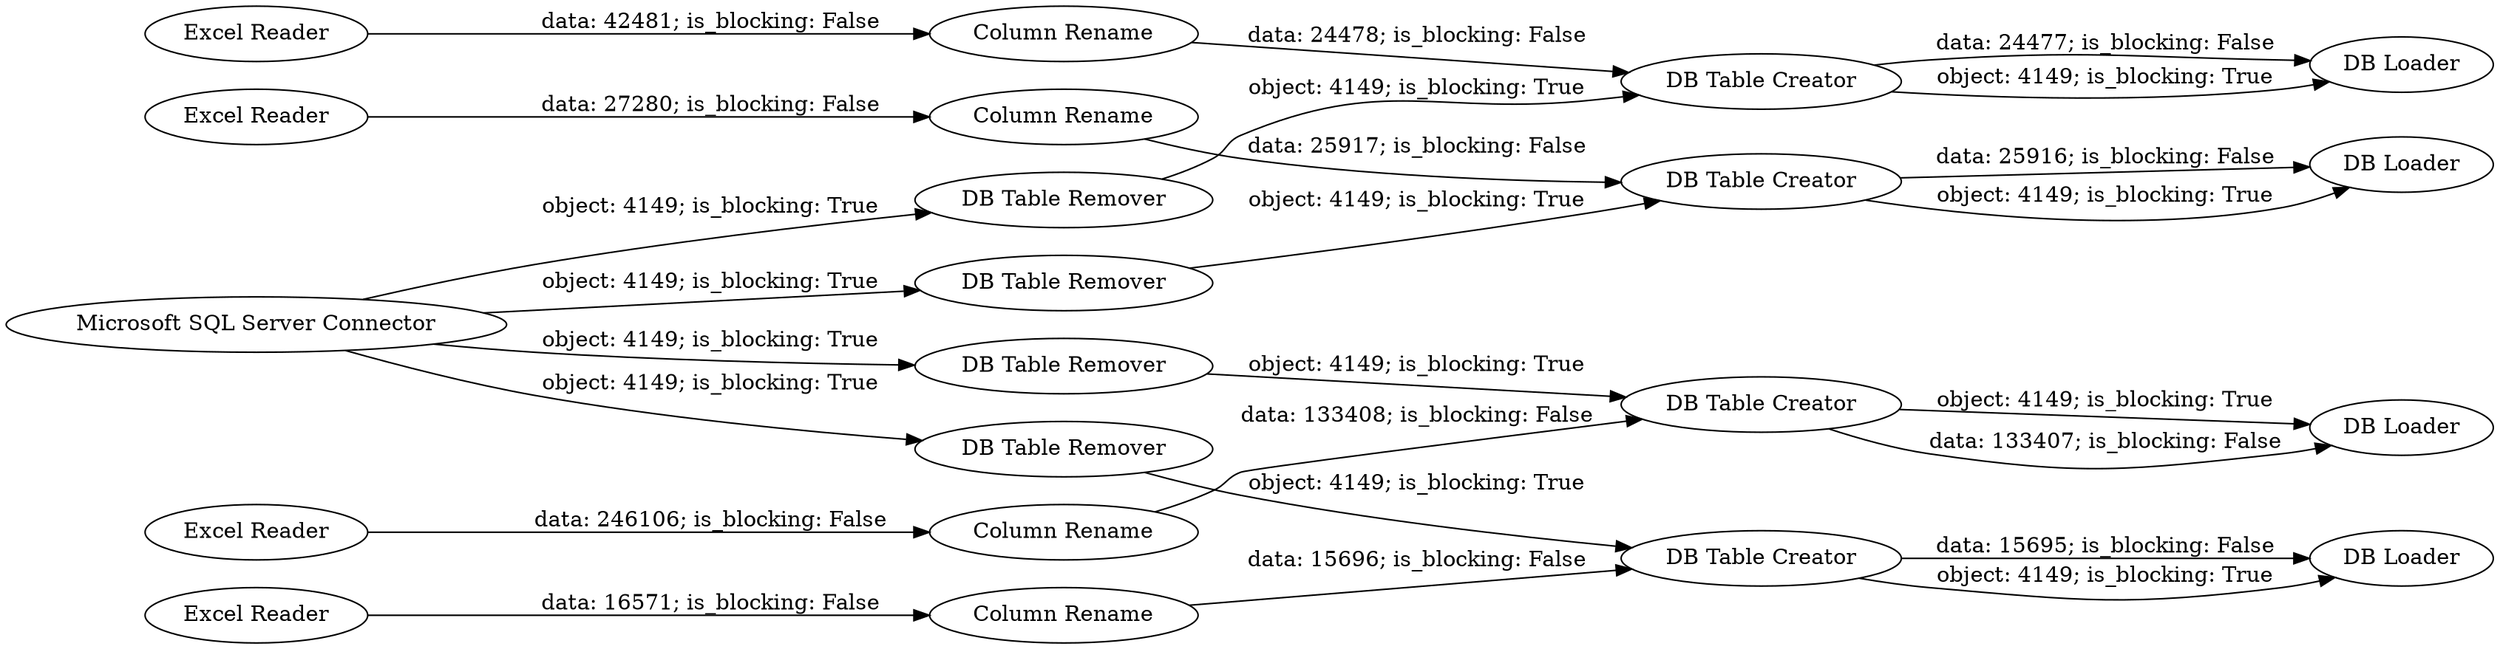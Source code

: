 digraph {
	"8637148125610299496_8" [label="DB Loader"]
	"8637148125610299496_19" [label="DB Table Creator"]
	"8637148125610299496_26" [label="Excel Reader"]
	"8637148125610299496_28" [label="DB Table Creator"]
	"8637148125610299496_13" [label="DB Loader"]
	"8637148125610299496_9" [label="Column Rename"]
	"8637148125610299496_18" [label="DB Table Remover"]
	"8637148125610299496_10" [label="DB Table Remover"]
	"8637148125610299496_27" [label="Column Rename"]
	"8637148125610299496_16" [label="Excel Reader"]
	"8637148125610299496_24" [label="DB Loader"]
	"8637148125610299496_23" [label="DB Table Creator"]
	"8637148125610299496_15" [label="DB Table Remover"]
	"8637148125610299496_6" [label="Microsoft SQL Server Connector"]
	"8637148125610299496_7" [label="DB Table Creator"]
	"8637148125610299496_17" [label="DB Table Remover"]
	"8637148125610299496_25" [label="Column Rename"]
	"8637148125610299496_20" [label="DB Loader"]
	"8637148125610299496_21" [label="Column Rename"]
	"8637148125610299496_1" [label="Excel Reader"]
	"8637148125610299496_22" [label="Excel Reader"]
	"8637148125610299496_6" -> "8637148125610299496_17" [label="object: 4149; is_blocking: True"]
	"8637148125610299496_16" -> "8637148125610299496_27" [label="data: 246106; is_blocking: False"]
	"8637148125610299496_15" -> "8637148125610299496_28" [label="object: 4149; is_blocking: True"]
	"8637148125610299496_26" -> "8637148125610299496_25" [label="data: 27280; is_blocking: False"]
	"8637148125610299496_18" -> "8637148125610299496_23" [label="object: 4149; is_blocking: True"]
	"8637148125610299496_22" -> "8637148125610299496_21" [label="data: 16571; is_blocking: False"]
	"8637148125610299496_23" -> "8637148125610299496_24" [label="data: 25916; is_blocking: False"]
	"8637148125610299496_19" -> "8637148125610299496_20" [label="data: 15695; is_blocking: False"]
	"8637148125610299496_1" -> "8637148125610299496_9" [label="data: 42481; is_blocking: False"]
	"8637148125610299496_7" -> "8637148125610299496_8" [label="data: 24477; is_blocking: False"]
	"8637148125610299496_28" -> "8637148125610299496_13" [label="object: 4149; is_blocking: True"]
	"8637148125610299496_9" -> "8637148125610299496_7" [label="data: 24478; is_blocking: False"]
	"8637148125610299496_25" -> "8637148125610299496_23" [label="data: 25917; is_blocking: False"]
	"8637148125610299496_7" -> "8637148125610299496_8" [label="object: 4149; is_blocking: True"]
	"8637148125610299496_17" -> "8637148125610299496_19" [label="object: 4149; is_blocking: True"]
	"8637148125610299496_27" -> "8637148125610299496_28" [label="data: 133408; is_blocking: False"]
	"8637148125610299496_10" -> "8637148125610299496_7" [label="object: 4149; is_blocking: True"]
	"8637148125610299496_19" -> "8637148125610299496_20" [label="object: 4149; is_blocking: True"]
	"8637148125610299496_21" -> "8637148125610299496_19" [label="data: 15696; is_blocking: False"]
	"8637148125610299496_28" -> "8637148125610299496_13" [label="data: 133407; is_blocking: False"]
	"8637148125610299496_6" -> "8637148125610299496_15" [label="object: 4149; is_blocking: True"]
	"8637148125610299496_6" -> "8637148125610299496_18" [label="object: 4149; is_blocking: True"]
	"8637148125610299496_6" -> "8637148125610299496_10" [label="object: 4149; is_blocking: True"]
	"8637148125610299496_23" -> "8637148125610299496_24" [label="object: 4149; is_blocking: True"]
	rankdir=LR
}
